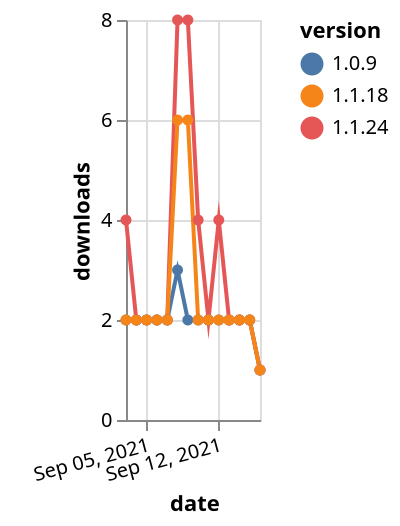 {"$schema": "https://vega.github.io/schema/vega-lite/v5.json", "description": "A simple bar chart with embedded data.", "data": {"values": [{"date": "2021-09-03", "total": 2576, "delta": 2, "version": "1.0.9"}, {"date": "2021-09-04", "total": 2578, "delta": 2, "version": "1.0.9"}, {"date": "2021-09-05", "total": 2580, "delta": 2, "version": "1.0.9"}, {"date": "2021-09-06", "total": 2582, "delta": 2, "version": "1.0.9"}, {"date": "2021-09-07", "total": 2584, "delta": 2, "version": "1.0.9"}, {"date": "2021-09-08", "total": 2587, "delta": 3, "version": "1.0.9"}, {"date": "2021-09-09", "total": 2589, "delta": 2, "version": "1.0.9"}, {"date": "2021-09-10", "total": 2591, "delta": 2, "version": "1.0.9"}, {"date": "2021-09-11", "total": 2593, "delta": 2, "version": "1.0.9"}, {"date": "2021-09-12", "total": 2595, "delta": 2, "version": "1.0.9"}, {"date": "2021-09-13", "total": 2597, "delta": 2, "version": "1.0.9"}, {"date": "2021-09-14", "total": 2599, "delta": 2, "version": "1.0.9"}, {"date": "2021-09-15", "total": 2601, "delta": 2, "version": "1.0.9"}, {"date": "2021-09-16", "total": 2602, "delta": 1, "version": "1.0.9"}, {"date": "2021-09-03", "total": 3563, "delta": 4, "version": "1.1.24"}, {"date": "2021-09-04", "total": 3565, "delta": 2, "version": "1.1.24"}, {"date": "2021-09-05", "total": 3567, "delta": 2, "version": "1.1.24"}, {"date": "2021-09-06", "total": 3569, "delta": 2, "version": "1.1.24"}, {"date": "2021-09-07", "total": 3571, "delta": 2, "version": "1.1.24"}, {"date": "2021-09-08", "total": 3579, "delta": 8, "version": "1.1.24"}, {"date": "2021-09-09", "total": 3587, "delta": 8, "version": "1.1.24"}, {"date": "2021-09-10", "total": 3591, "delta": 4, "version": "1.1.24"}, {"date": "2021-09-11", "total": 3593, "delta": 2, "version": "1.1.24"}, {"date": "2021-09-12", "total": 3597, "delta": 4, "version": "1.1.24"}, {"date": "2021-09-13", "total": 3599, "delta": 2, "version": "1.1.24"}, {"date": "2021-09-14", "total": 3601, "delta": 2, "version": "1.1.24"}, {"date": "2021-09-15", "total": 3603, "delta": 2, "version": "1.1.24"}, {"date": "2021-09-16", "total": 3604, "delta": 1, "version": "1.1.24"}, {"date": "2021-09-03", "total": 4011, "delta": 2, "version": "1.1.18"}, {"date": "2021-09-04", "total": 4013, "delta": 2, "version": "1.1.18"}, {"date": "2021-09-05", "total": 4015, "delta": 2, "version": "1.1.18"}, {"date": "2021-09-06", "total": 4017, "delta": 2, "version": "1.1.18"}, {"date": "2021-09-07", "total": 4019, "delta": 2, "version": "1.1.18"}, {"date": "2021-09-08", "total": 4025, "delta": 6, "version": "1.1.18"}, {"date": "2021-09-09", "total": 4031, "delta": 6, "version": "1.1.18"}, {"date": "2021-09-10", "total": 4033, "delta": 2, "version": "1.1.18"}, {"date": "2021-09-11", "total": 4035, "delta": 2, "version": "1.1.18"}, {"date": "2021-09-12", "total": 4037, "delta": 2, "version": "1.1.18"}, {"date": "2021-09-13", "total": 4039, "delta": 2, "version": "1.1.18"}, {"date": "2021-09-14", "total": 4041, "delta": 2, "version": "1.1.18"}, {"date": "2021-09-15", "total": 4043, "delta": 2, "version": "1.1.18"}, {"date": "2021-09-16", "total": 4044, "delta": 1, "version": "1.1.18"}]}, "width": "container", "mark": {"type": "line", "point": {"filled": true}}, "encoding": {"x": {"field": "date", "type": "temporal", "timeUnit": "yearmonthdate", "title": "date", "axis": {"labelAngle": -15}}, "y": {"field": "delta", "type": "quantitative", "title": "downloads"}, "color": {"field": "version", "type": "nominal"}, "tooltip": {"field": "delta"}}}